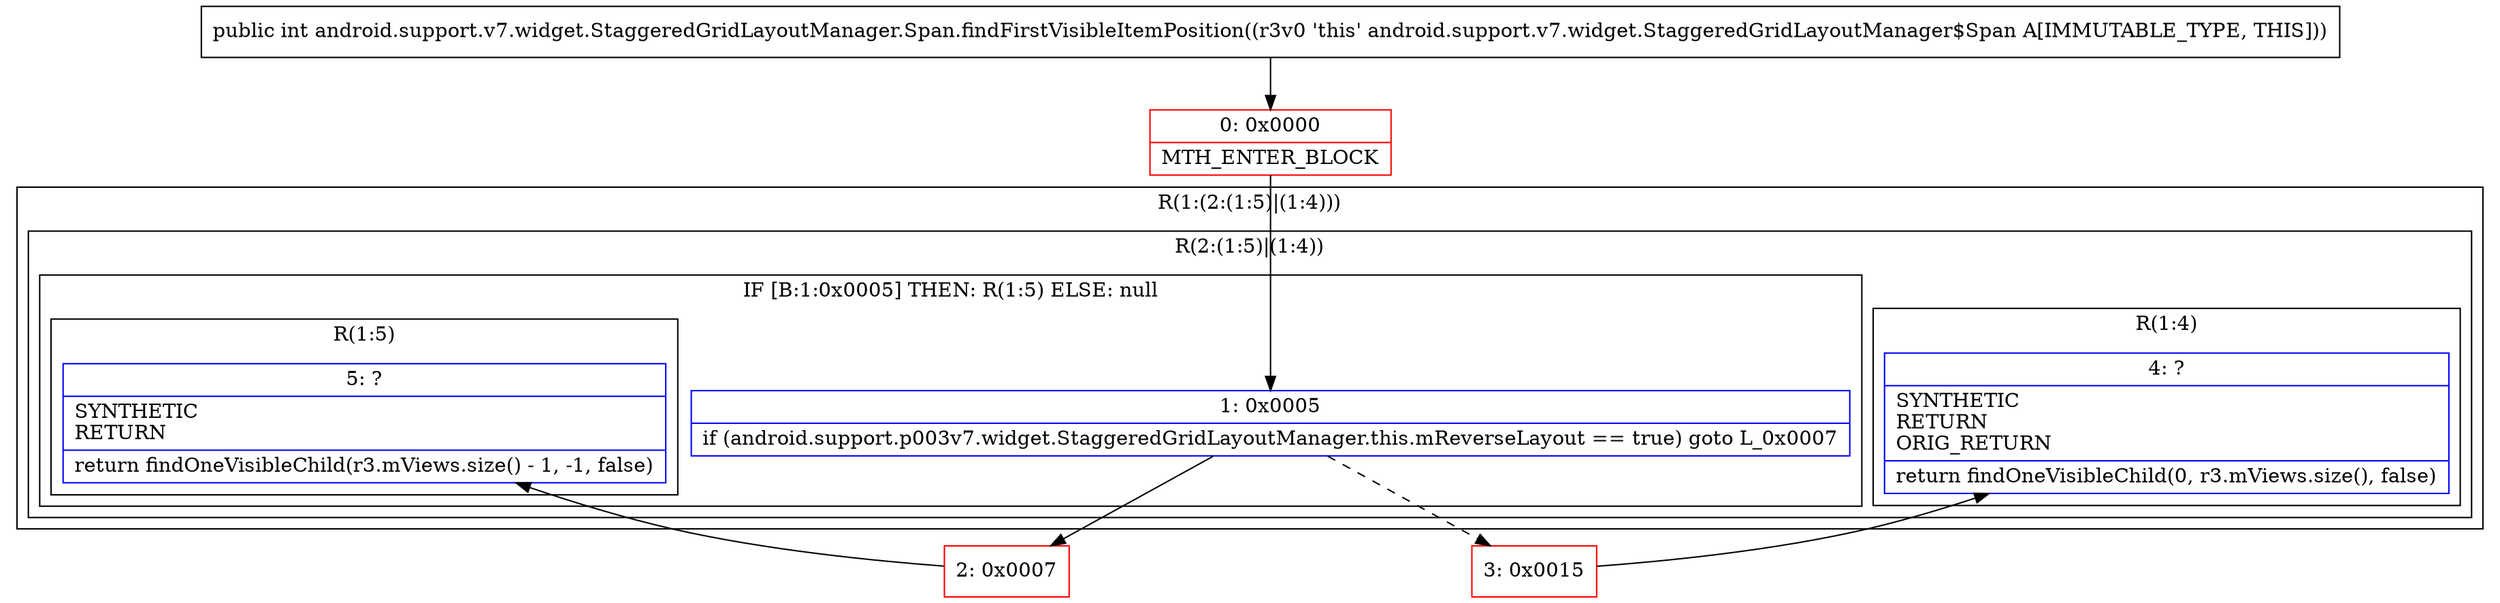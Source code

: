 digraph "CFG forandroid.support.v7.widget.StaggeredGridLayoutManager.Span.findFirstVisibleItemPosition()I" {
subgraph cluster_Region_53412854 {
label = "R(1:(2:(1:5)|(1:4)))";
node [shape=record,color=blue];
subgraph cluster_Region_1182365544 {
label = "R(2:(1:5)|(1:4))";
node [shape=record,color=blue];
subgraph cluster_IfRegion_1957004048 {
label = "IF [B:1:0x0005] THEN: R(1:5) ELSE: null";
node [shape=record,color=blue];
Node_1 [shape=record,label="{1\:\ 0x0005|if (android.support.p003v7.widget.StaggeredGridLayoutManager.this.mReverseLayout == true) goto L_0x0007\l}"];
subgraph cluster_Region_607702258 {
label = "R(1:5)";
node [shape=record,color=blue];
Node_5 [shape=record,label="{5\:\ ?|SYNTHETIC\lRETURN\l|return findOneVisibleChild(r3.mViews.size() \- 1, \-1, false)\l}"];
}
}
subgraph cluster_Region_1601391408 {
label = "R(1:4)";
node [shape=record,color=blue];
Node_4 [shape=record,label="{4\:\ ?|SYNTHETIC\lRETURN\lORIG_RETURN\l|return findOneVisibleChild(0, r3.mViews.size(), false)\l}"];
}
}
}
Node_0 [shape=record,color=red,label="{0\:\ 0x0000|MTH_ENTER_BLOCK\l}"];
Node_2 [shape=record,color=red,label="{2\:\ 0x0007}"];
Node_3 [shape=record,color=red,label="{3\:\ 0x0015}"];
MethodNode[shape=record,label="{public int android.support.v7.widget.StaggeredGridLayoutManager.Span.findFirstVisibleItemPosition((r3v0 'this' android.support.v7.widget.StaggeredGridLayoutManager$Span A[IMMUTABLE_TYPE, THIS])) }"];
MethodNode -> Node_0;
Node_1 -> Node_2;
Node_1 -> Node_3[style=dashed];
Node_0 -> Node_1;
Node_2 -> Node_5;
Node_3 -> Node_4;
}

